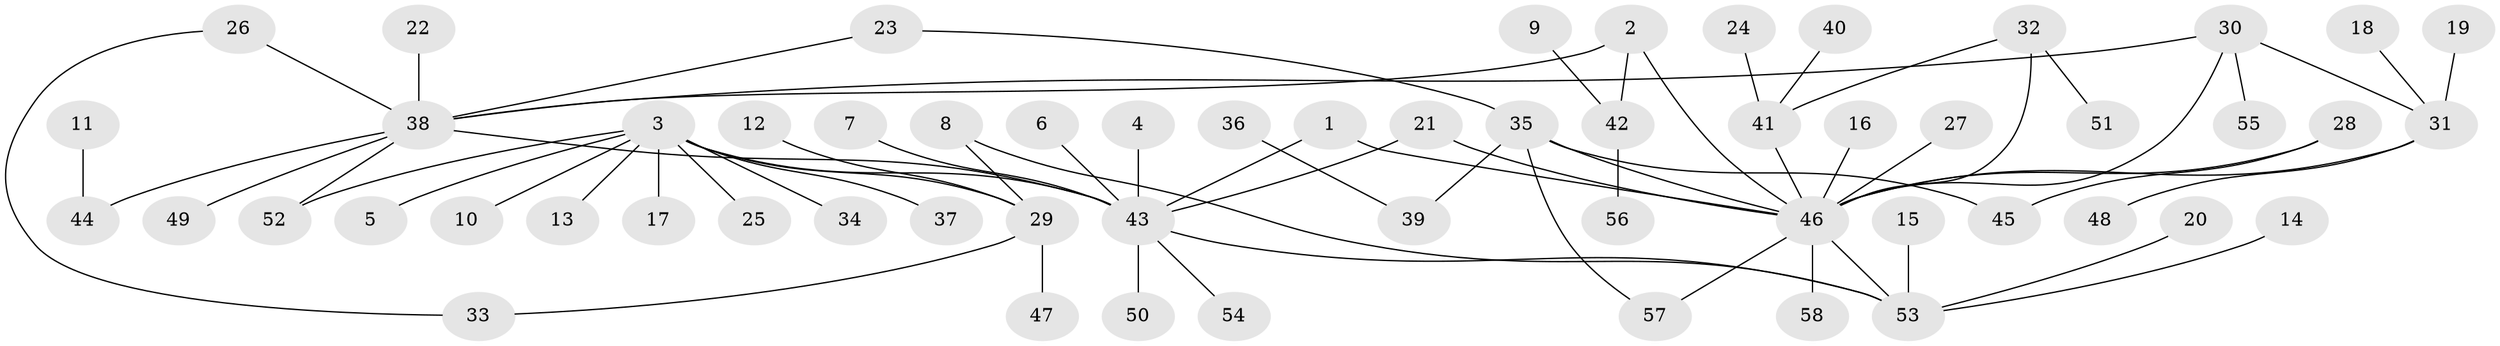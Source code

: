 // original degree distribution, {12: 0.008928571428571428, 1: 0.5892857142857143, 11: 0.017857142857142856, 8: 0.008928571428571428, 17: 0.008928571428571428, 4: 0.03571428571428571, 3: 0.09821428571428571, 2: 0.16964285714285715, 5: 0.05357142857142857, 6: 0.008928571428571428}
// Generated by graph-tools (version 1.1) at 2025/25/03/09/25 03:25:59]
// undirected, 58 vertices, 69 edges
graph export_dot {
graph [start="1"]
  node [color=gray90,style=filled];
  1;
  2;
  3;
  4;
  5;
  6;
  7;
  8;
  9;
  10;
  11;
  12;
  13;
  14;
  15;
  16;
  17;
  18;
  19;
  20;
  21;
  22;
  23;
  24;
  25;
  26;
  27;
  28;
  29;
  30;
  31;
  32;
  33;
  34;
  35;
  36;
  37;
  38;
  39;
  40;
  41;
  42;
  43;
  44;
  45;
  46;
  47;
  48;
  49;
  50;
  51;
  52;
  53;
  54;
  55;
  56;
  57;
  58;
  1 -- 43 [weight=1.0];
  1 -- 46 [weight=1.0];
  2 -- 38 [weight=1.0];
  2 -- 42 [weight=1.0];
  2 -- 46 [weight=1.0];
  3 -- 5 [weight=1.0];
  3 -- 10 [weight=1.0];
  3 -- 13 [weight=1.0];
  3 -- 17 [weight=1.0];
  3 -- 25 [weight=1.0];
  3 -- 29 [weight=1.0];
  3 -- 34 [weight=1.0];
  3 -- 37 [weight=1.0];
  3 -- 43 [weight=1.0];
  3 -- 52 [weight=1.0];
  4 -- 43 [weight=1.0];
  6 -- 43 [weight=1.0];
  7 -- 43 [weight=1.0];
  8 -- 29 [weight=1.0];
  8 -- 53 [weight=1.0];
  9 -- 42 [weight=1.0];
  11 -- 44 [weight=1.0];
  12 -- 29 [weight=1.0];
  14 -- 53 [weight=1.0];
  15 -- 53 [weight=1.0];
  16 -- 46 [weight=1.0];
  18 -- 31 [weight=1.0];
  19 -- 31 [weight=1.0];
  20 -- 53 [weight=1.0];
  21 -- 43 [weight=1.0];
  21 -- 46 [weight=1.0];
  22 -- 38 [weight=1.0];
  23 -- 35 [weight=1.0];
  23 -- 38 [weight=1.0];
  24 -- 41 [weight=1.0];
  26 -- 33 [weight=1.0];
  26 -- 38 [weight=1.0];
  27 -- 46 [weight=1.0];
  28 -- 45 [weight=1.0];
  28 -- 46 [weight=1.0];
  29 -- 33 [weight=1.0];
  29 -- 47 [weight=1.0];
  30 -- 31 [weight=1.0];
  30 -- 38 [weight=1.0];
  30 -- 46 [weight=1.0];
  30 -- 55 [weight=1.0];
  31 -- 46 [weight=2.0];
  31 -- 48 [weight=1.0];
  32 -- 41 [weight=1.0];
  32 -- 46 [weight=1.0];
  32 -- 51 [weight=1.0];
  35 -- 39 [weight=1.0];
  35 -- 45 [weight=1.0];
  35 -- 46 [weight=1.0];
  35 -- 57 [weight=1.0];
  36 -- 39 [weight=1.0];
  38 -- 43 [weight=1.0];
  38 -- 44 [weight=1.0];
  38 -- 49 [weight=1.0];
  38 -- 52 [weight=1.0];
  40 -- 41 [weight=1.0];
  41 -- 46 [weight=1.0];
  42 -- 56 [weight=1.0];
  43 -- 50 [weight=1.0];
  43 -- 53 [weight=1.0];
  43 -- 54 [weight=1.0];
  46 -- 53 [weight=1.0];
  46 -- 57 [weight=1.0];
  46 -- 58 [weight=1.0];
}
